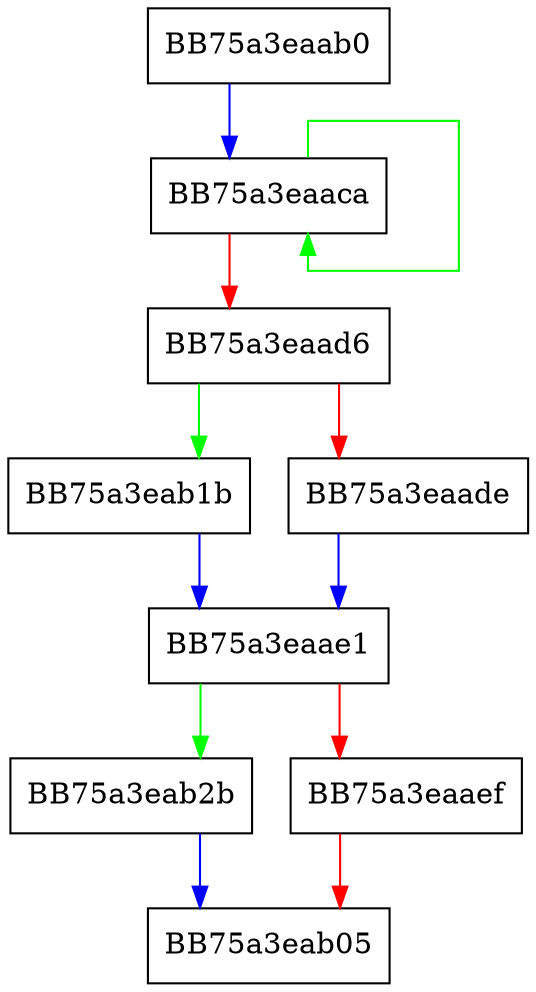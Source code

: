 digraph InitPageHashMap {
  node [shape="box"];
  graph [splines=ortho];
  BB75a3eaab0 -> BB75a3eaaca [color="blue"];
  BB75a3eaaca -> BB75a3eaaca [color="green"];
  BB75a3eaaca -> BB75a3eaad6 [color="red"];
  BB75a3eaad6 -> BB75a3eab1b [color="green"];
  BB75a3eaad6 -> BB75a3eaade [color="red"];
  BB75a3eaade -> BB75a3eaae1 [color="blue"];
  BB75a3eaae1 -> BB75a3eab2b [color="green"];
  BB75a3eaae1 -> BB75a3eaaef [color="red"];
  BB75a3eaaef -> BB75a3eab05 [color="red"];
  BB75a3eab1b -> BB75a3eaae1 [color="blue"];
  BB75a3eab2b -> BB75a3eab05 [color="blue"];
}